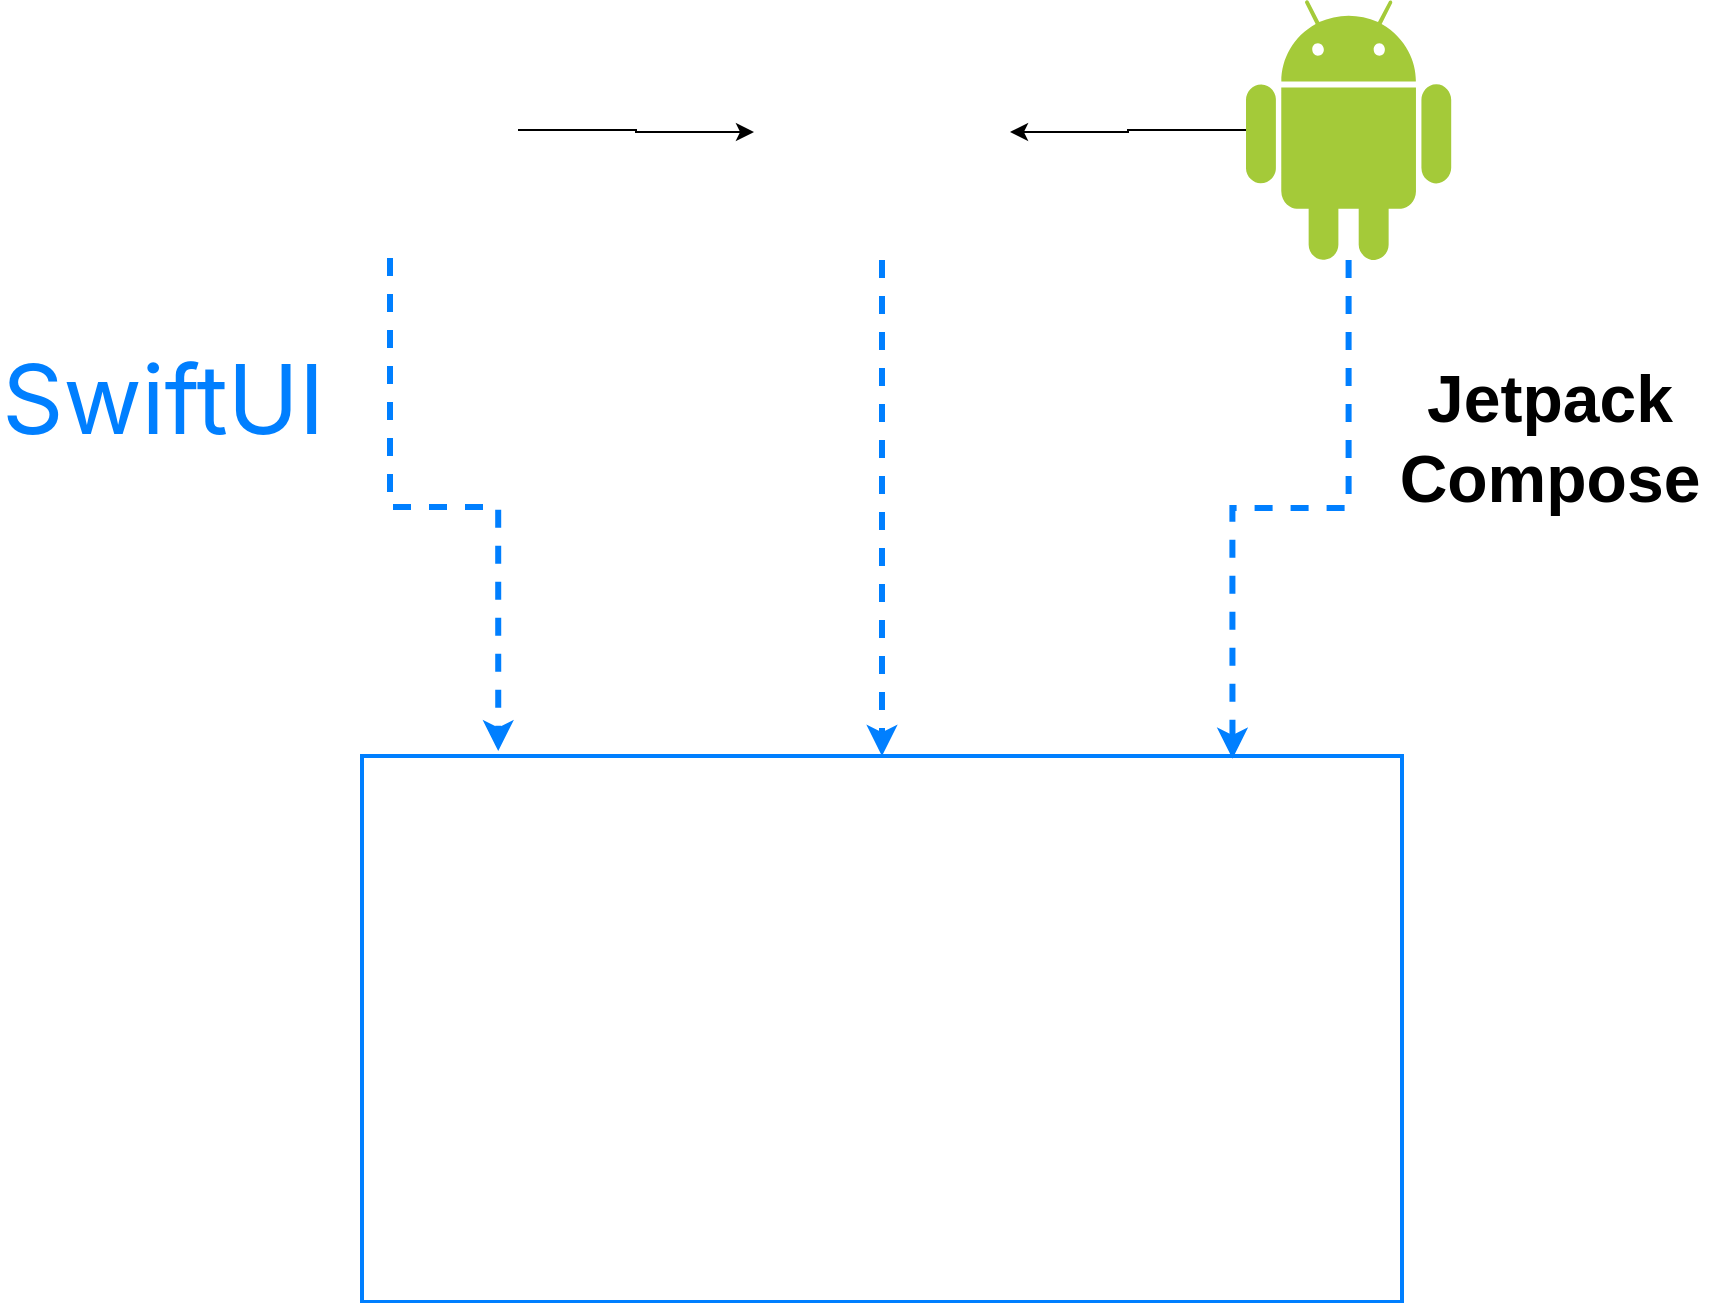 <mxfile version="14.8.1"><diagram id="ZFYBqz_BnX749v7Ybn8j" name="Page-1"><mxGraphModel dx="1392" dy="855" grid="0" gridSize="10" guides="1" tooltips="1" connect="1" arrows="1" fold="1" page="1" pageScale="1" pageWidth="1100" pageHeight="850" math="0" shadow="0"><root><mxCell id="0"/><mxCell id="1" parent="0"/><mxCell id="77UWb0Z8qKlMjS85R3Wg-5" style="edgeStyle=orthogonalEdgeStyle;rounded=0;orthogonalLoop=1;jettySize=auto;html=1;exitX=0.5;exitY=1;exitDx=0;exitDy=0;entryX=0.131;entryY=-0.009;entryDx=0;entryDy=0;entryPerimeter=0;fontColor=#007FFF;fillColor=#dae8fc;dashed=1;strokeWidth=3;strokeColor=#007FFF;" edge="1" parent="1" source="77UWb0Z8qKlMjS85R3Wg-1" target="77UWb0Z8qKlMjS85R3Wg-4"><mxGeometry relative="1" as="geometry"/></mxCell><mxCell id="77UWb0Z8qKlMjS85R3Wg-8" style="edgeStyle=orthogonalEdgeStyle;rounded=0;orthogonalLoop=1;jettySize=auto;html=1;exitX=1;exitY=0.5;exitDx=0;exitDy=0;entryX=0;entryY=0.5;entryDx=0;entryDy=0;fontColor=#007FFF;" edge="1" parent="1" source="77UWb0Z8qKlMjS85R3Wg-1" target="77UWb0Z8qKlMjS85R3Wg-3"><mxGeometry relative="1" as="geometry"/></mxCell><mxCell id="77UWb0Z8qKlMjS85R3Wg-1" value="" style="shape=image;html=1;verticalAlign=top;verticalLabelPosition=bottom;labelBackgroundColor=#ffffff;imageAspect=0;aspect=fixed;image=https://cdn4.iconfinder.com/data/icons/logos-and-brands/512/332_Swift_logo-128.png" vertex="1" parent="1"><mxGeometry x="198" y="123" width="128" height="128" as="geometry"/></mxCell><mxCell id="77UWb0Z8qKlMjS85R3Wg-2" value="" style="dashed=0;outlineConnect=0;html=1;align=center;labelPosition=center;verticalLabelPosition=bottom;verticalAlign=top;shape=mxgraph.weblogos.android;fillColor=#A4CA39;strokeColor=none" vertex="1" parent="1"><mxGeometry x="690" y="122" width="102.6" height="130" as="geometry"/></mxCell><mxCell id="77UWb0Z8qKlMjS85R3Wg-6" style="edgeStyle=orthogonalEdgeStyle;rounded=0;orthogonalLoop=1;jettySize=auto;html=1;exitX=0.5;exitY=1;exitDx=0;exitDy=0;fontColor=#007FFF;fillColor=#dae8fc;dashed=1;strokeWidth=3;strokeColor=#007FFF;" edge="1" parent="1" source="77UWb0Z8qKlMjS85R3Wg-3" target="77UWb0Z8qKlMjS85R3Wg-4"><mxGeometry relative="1" as="geometry"/></mxCell><mxCell id="77UWb0Z8qKlMjS85R3Wg-9" style="edgeStyle=orthogonalEdgeStyle;rounded=0;orthogonalLoop=1;jettySize=auto;html=1;fontColor=#007FFF;entryX=1;entryY=0.5;entryDx=0;entryDy=0;" edge="1" parent="1" source="77UWb0Z8qKlMjS85R3Wg-2" target="77UWb0Z8qKlMjS85R3Wg-3"><mxGeometry relative="1" as="geometry"/></mxCell><mxCell id="77UWb0Z8qKlMjS85R3Wg-3" value="" style="shape=image;html=1;verticalAlign=top;verticalLabelPosition=bottom;labelBackgroundColor=#007FFF;imageAspect=0;aspect=fixed;image=https://cdn4.iconfinder.com/data/icons/logos-brands-5/24/flutter-128.png;fontColor=#007FFF;imageBackground=#ffffff;strokeWidth=3;" vertex="1" parent="1"><mxGeometry x="444" y="124" width="128" height="128" as="geometry"/></mxCell><mxCell id="77UWb0Z8qKlMjS85R3Wg-7" style="edgeStyle=orthogonalEdgeStyle;rounded=0;orthogonalLoop=1;jettySize=auto;html=1;fontColor=#007FFF;entryX=0.837;entryY=0.005;entryDx=0;entryDy=0;entryPerimeter=0;fillColor=#dae8fc;dashed=1;strokeWidth=3;strokeColor=#007FFF;" edge="1" parent="1" source="77UWb0Z8qKlMjS85R3Wg-2" target="77UWb0Z8qKlMjS85R3Wg-4"><mxGeometry relative="1" as="geometry"/></mxCell><mxCell id="77UWb0Z8qKlMjS85R3Wg-4" value="" style="shape=image;verticalLabelPosition=bottom;labelBackgroundColor=#ffffff;verticalAlign=top;aspect=fixed;imageAspect=0;image=https://cmota.github.io/kmp-codelabs/img/657b1858759b67ee.png;strokeWidth=2;imageBorder=#007FFF;" vertex="1" parent="1"><mxGeometry x="248" y="500" width="520" height="273" as="geometry"/></mxCell><mxCell id="77UWb0Z8qKlMjS85R3Wg-10" value="&lt;span style=&quot;font-family: &amp;quot;sf pro display&amp;quot;, &amp;quot;sf pro icons&amp;quot;, &amp;quot;helvetica neue&amp;quot;, helvetica, arial, sans-serif; font-size: 48px; letter-spacing: -0.003em;&quot;&gt;SwiftUI&lt;/span&gt;" style="text;html=1;strokeColor=none;fillColor=none;align=center;verticalAlign=middle;whiteSpace=wrap;rounded=0;labelBackgroundColor=none;fontColor=#007FFF;" vertex="1" parent="1"><mxGeometry x="67.3" y="295" width="163" height="51" as="geometry"/></mxCell><mxCell id="77UWb0Z8qKlMjS85R3Wg-12" value="" style="shape=image;verticalLabelPosition=bottom;labelBackgroundColor=#ffffff;verticalAlign=top;aspect=fixed;imageAspect=0;image=https://techreflect.net/wp-content/uploads/2020/03/unnamed.png;" vertex="1" parent="1"><mxGeometry x="93" y="189.5" width="111.61" height="109" as="geometry"/></mxCell><mxCell id="77UWb0Z8qKlMjS85R3Wg-13" value="" style="shape=image;verticalLabelPosition=bottom;labelBackgroundColor=#ffffff;verticalAlign=top;aspect=fixed;imageAspect=0;image=https://3.bp.blogspot.com/-VVp3WvJvl84/X0Vu6EjYqDI/AAAAAAAAPjU/ZOMKiUlgfg8ok8DY8Hc-ocOvGdB0z86AgCLcBGAsYHQ/s1600/jetpack%2Bcompose%2Bicon_RGB.png;" vertex="1" parent="1"><mxGeometry x="778" y="175" width="127.65" height="138" as="geometry"/></mxCell><mxCell id="77UWb0Z8qKlMjS85R3Wg-14" value="&lt;h2 id=&quot;get-started-with-jetpack-compose&quot; style=&quot;font-style: normal ; text-indent: 0px ; text-transform: none ; word-spacing: 0px ; text-decoration: none ; box-sizing: inherit ; margin: 0px&quot;&gt;&lt;font style=&quot;font-size: 33px&quot;&gt;Jetpack Compose&lt;/font&gt;&lt;/h2&gt;" style="text;whiteSpace=wrap;html=1;align=center;" vertex="1" parent="1"><mxGeometry x="754.83" y="295" width="174" height="103" as="geometry"/></mxCell></root></mxGraphModel></diagram></mxfile>